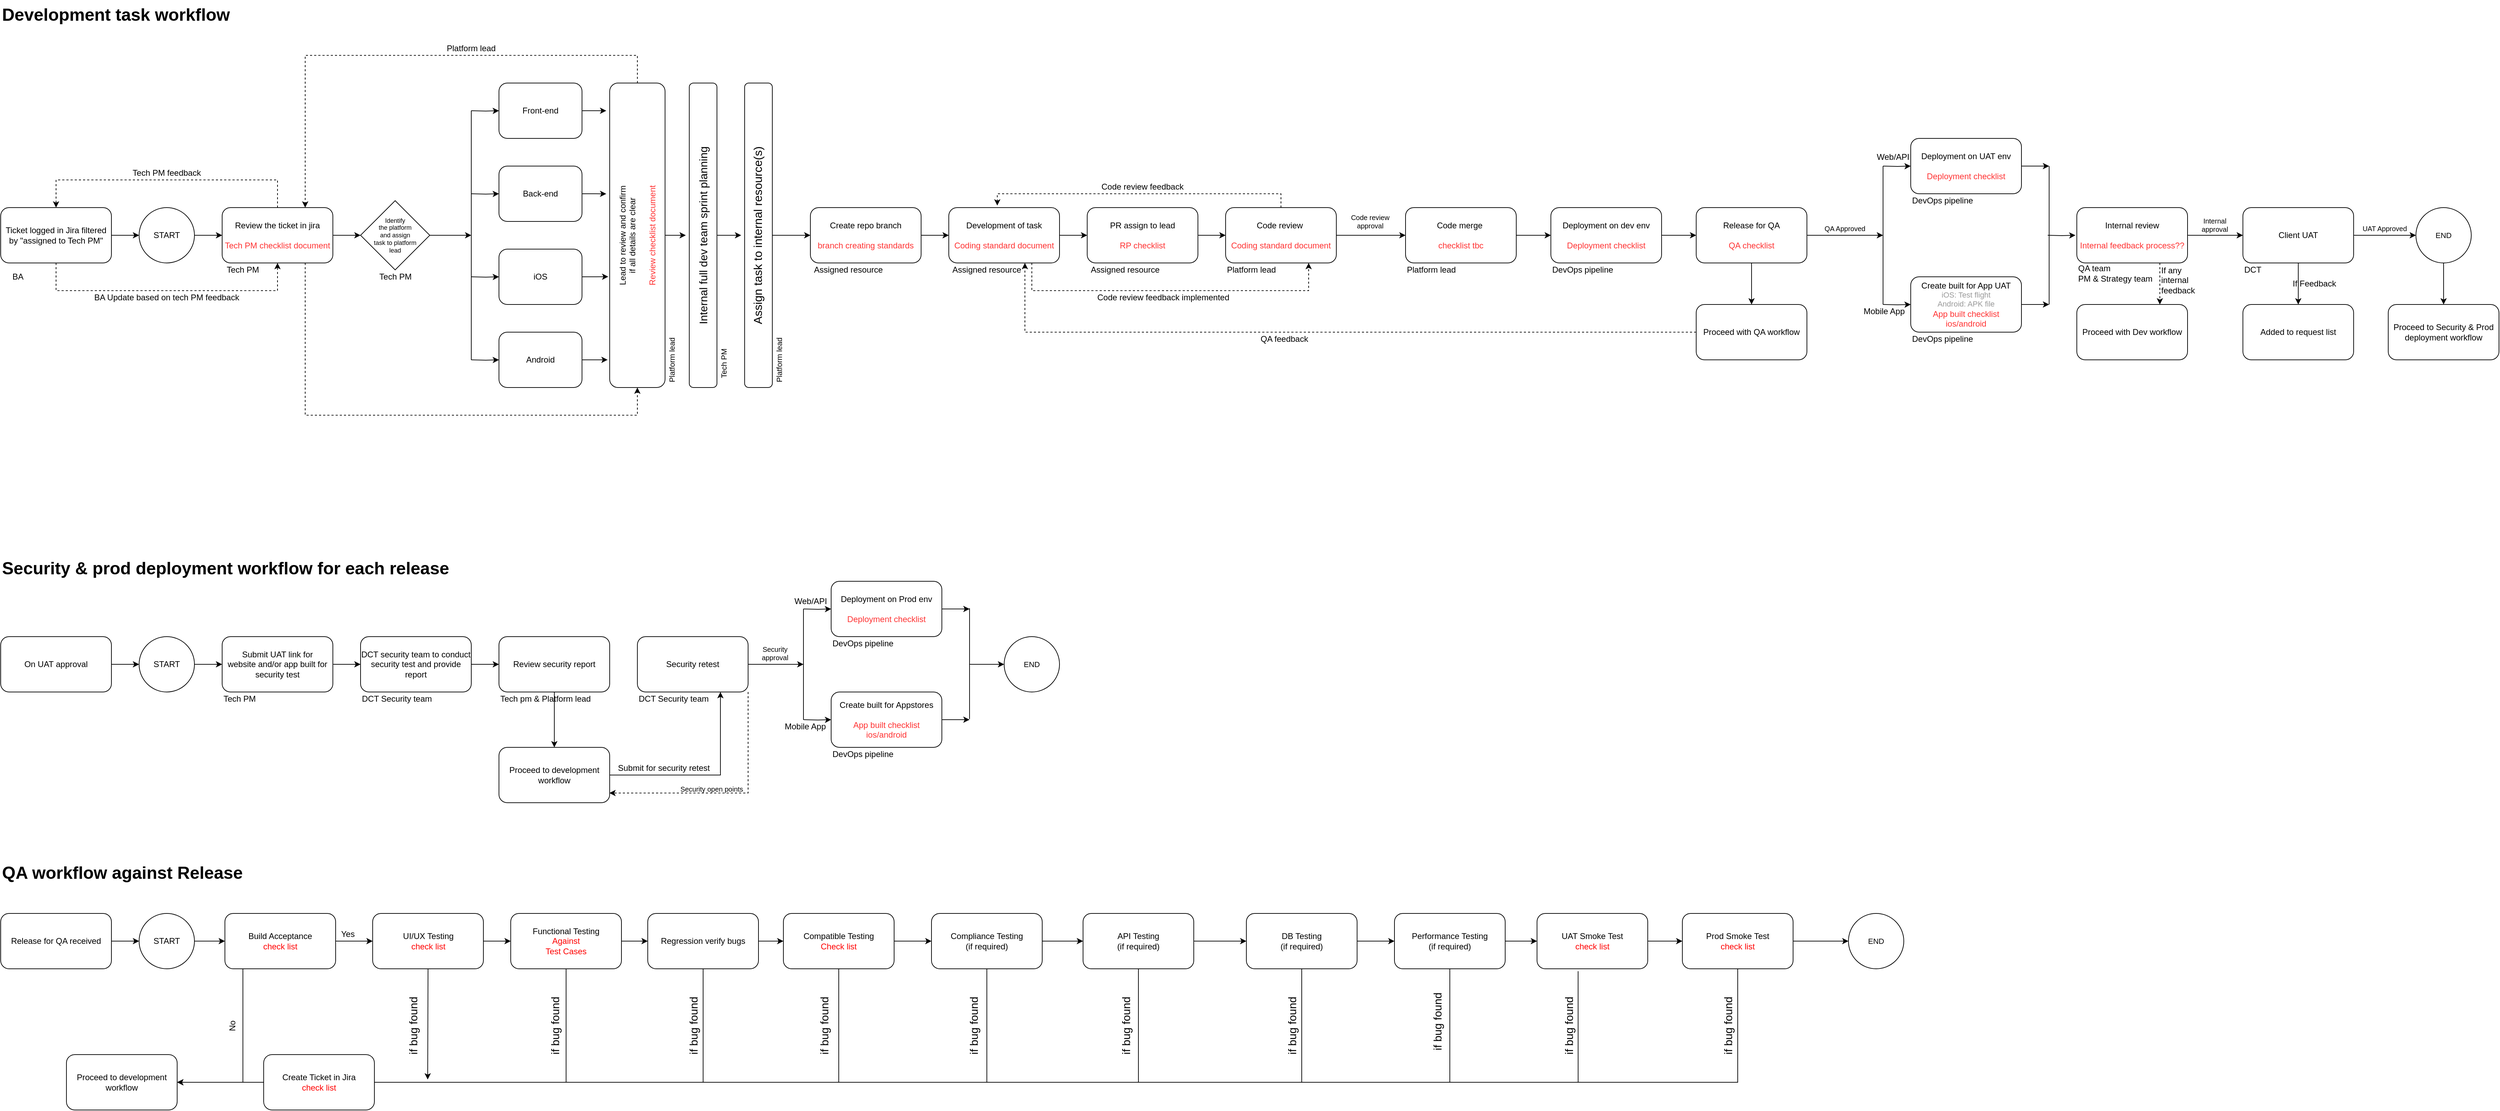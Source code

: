 <mxfile version="15.4.2" type="github"><diagram id="4YoKzEpJjkvCZ9McjHO7" name="BP 01- Artisan Certification Application"><mxGraphModel dx="1351" dy="760" grid="1" gridSize="10" guides="1" tooltips="1" connect="1" arrows="1" fold="1" page="1" pageScale="1" pageWidth="827" pageHeight="1169" math="0" shadow="0"><root><mxCell id="0"/><mxCell id="1" parent="0"/><mxCell id="nhliV4em6Xq4NJGTdgJ0-77" style="edgeStyle=orthogonalEdgeStyle;rounded=0;orthogonalLoop=1;jettySize=auto;html=1;entryX=0;entryY=0.5;entryDx=0;entryDy=0;fontSize=17;" edge="1" parent="1" source="nhliV4em6Xq4NJGTdgJ0-79" target="nhliV4em6Xq4NJGTdgJ0-81"><mxGeometry relative="1" as="geometry"/></mxCell><mxCell id="nhliV4em6Xq4NJGTdgJ0-78" style="edgeStyle=orthogonalEdgeStyle;rounded=0;orthogonalLoop=1;jettySize=auto;html=1;entryX=0.5;entryY=1;entryDx=0;entryDy=0;dashed=1;fontSize=17;" edge="1" parent="1" source="nhliV4em6Xq4NJGTdgJ0-79" target="nhliV4em6Xq4NJGTdgJ0-101"><mxGeometry relative="1" as="geometry"><Array as="points"><mxPoint x="170" y="760"/><mxPoint x="490" y="760"/></Array></mxGeometry></mxCell><mxCell id="nhliV4em6Xq4NJGTdgJ0-79" value="Ticket logged in Jira filtered by &quot;assigned to Tech PM&quot;" style="rounded=1;whiteSpace=wrap;html=1;" vertex="1" parent="1"><mxGeometry x="90" y="640" width="160" height="80" as="geometry"/></mxCell><mxCell id="nhliV4em6Xq4NJGTdgJ0-80" style="edgeStyle=orthogonalEdgeStyle;rounded=0;orthogonalLoop=1;jettySize=auto;html=1;entryX=0;entryY=0.5;entryDx=0;entryDy=0;fontSize=17;" edge="1" parent="1" source="nhliV4em6Xq4NJGTdgJ0-81" target="nhliV4em6Xq4NJGTdgJ0-101"><mxGeometry relative="1" as="geometry"/></mxCell><mxCell id="nhliV4em6Xq4NJGTdgJ0-81" value="START" style="ellipse;whiteSpace=wrap;html=1;aspect=fixed;" vertex="1" parent="1"><mxGeometry x="290" y="640" width="80" height="80" as="geometry"/></mxCell><mxCell id="nhliV4em6Xq4NJGTdgJ0-82" style="edgeStyle=orthogonalEdgeStyle;rounded=0;orthogonalLoop=1;jettySize=auto;html=1;fontSize=17;" edge="1" parent="1" target="nhliV4em6Xq4NJGTdgJ0-84"><mxGeometry relative="1" as="geometry"><mxPoint x="770" y="500" as="sourcePoint"/></mxGeometry></mxCell><mxCell id="nhliV4em6Xq4NJGTdgJ0-83" style="edgeStyle=orthogonalEdgeStyle;rounded=0;orthogonalLoop=1;jettySize=auto;html=1;entryX=-0.062;entryY=0.091;entryDx=0;entryDy=0;entryPerimeter=0;fontSize=17;" edge="1" parent="1" source="nhliV4em6Xq4NJGTdgJ0-84" target="nhliV4em6Xq4NJGTdgJ0-105"><mxGeometry relative="1" as="geometry"/></mxCell><mxCell id="nhliV4em6Xq4NJGTdgJ0-84" value="Front-end" style="rounded=1;whiteSpace=wrap;html=1;" vertex="1" parent="1"><mxGeometry x="810" y="460" width="120" height="80" as="geometry"/></mxCell><mxCell id="nhliV4em6Xq4NJGTdgJ0-85" style="edgeStyle=orthogonalEdgeStyle;rounded=0;orthogonalLoop=1;jettySize=auto;html=1;fontSize=17;" edge="1" parent="1" target="nhliV4em6Xq4NJGTdgJ0-87"><mxGeometry relative="1" as="geometry"><mxPoint x="770" y="620" as="sourcePoint"/></mxGeometry></mxCell><mxCell id="nhliV4em6Xq4NJGTdgJ0-86" style="edgeStyle=orthogonalEdgeStyle;rounded=0;orthogonalLoop=1;jettySize=auto;html=1;entryX=-0.062;entryY=0.364;entryDx=0;entryDy=0;entryPerimeter=0;fontSize=17;" edge="1" parent="1" source="nhliV4em6Xq4NJGTdgJ0-87" target="nhliV4em6Xq4NJGTdgJ0-105"><mxGeometry relative="1" as="geometry"/></mxCell><mxCell id="nhliV4em6Xq4NJGTdgJ0-87" value="Back-end" style="rounded=1;whiteSpace=wrap;html=1;" vertex="1" parent="1"><mxGeometry x="810" y="580" width="120" height="80" as="geometry"/></mxCell><mxCell id="nhliV4em6Xq4NJGTdgJ0-88" style="edgeStyle=orthogonalEdgeStyle;rounded=0;orthogonalLoop=1;jettySize=auto;html=1;fontSize=17;" edge="1" parent="1" target="nhliV4em6Xq4NJGTdgJ0-90"><mxGeometry relative="1" as="geometry"><mxPoint x="770" y="740" as="sourcePoint"/></mxGeometry></mxCell><mxCell id="nhliV4em6Xq4NJGTdgJ0-89" style="edgeStyle=orthogonalEdgeStyle;rounded=0;orthogonalLoop=1;jettySize=auto;html=1;entryX=-0.025;entryY=0.636;entryDx=0;entryDy=0;entryPerimeter=0;fontSize=17;" edge="1" parent="1" source="nhliV4em6Xq4NJGTdgJ0-90" target="nhliV4em6Xq4NJGTdgJ0-105"><mxGeometry relative="1" as="geometry"/></mxCell><mxCell id="nhliV4em6Xq4NJGTdgJ0-90" value="iOS" style="rounded=1;whiteSpace=wrap;html=1;" vertex="1" parent="1"><mxGeometry x="810" y="700" width="120" height="80" as="geometry"/></mxCell><mxCell id="nhliV4em6Xq4NJGTdgJ0-91" style="edgeStyle=orthogonalEdgeStyle;rounded=0;orthogonalLoop=1;jettySize=auto;html=1;fontSize=17;" edge="1" parent="1" target="nhliV4em6Xq4NJGTdgJ0-93"><mxGeometry relative="1" as="geometry"><mxPoint x="770" y="860" as="sourcePoint"/></mxGeometry></mxCell><mxCell id="nhliV4em6Xq4NJGTdgJ0-92" style="edgeStyle=orthogonalEdgeStyle;rounded=0;orthogonalLoop=1;jettySize=auto;html=1;entryX=-0.037;entryY=0.909;entryDx=0;entryDy=0;entryPerimeter=0;fontSize=17;" edge="1" parent="1" source="nhliV4em6Xq4NJGTdgJ0-93" target="nhliV4em6Xq4NJGTdgJ0-105"><mxGeometry relative="1" as="geometry"/></mxCell><mxCell id="nhliV4em6Xq4NJGTdgJ0-93" value="Android" style="rounded=1;whiteSpace=wrap;html=1;" vertex="1" parent="1"><mxGeometry x="810" y="820" width="120" height="80" as="geometry"/></mxCell><mxCell id="nhliV4em6Xq4NJGTdgJ0-94" style="edgeStyle=orthogonalEdgeStyle;rounded=0;orthogonalLoop=1;jettySize=auto;html=1;fontSize=17;" edge="1" parent="1" source="nhliV4em6Xq4NJGTdgJ0-95"><mxGeometry relative="1" as="geometry"><mxPoint x="770" y="680" as="targetPoint"/></mxGeometry></mxCell><mxCell id="nhliV4em6Xq4NJGTdgJ0-95" value="&lt;font style=&quot;font-size: 9px&quot;&gt;Identify&lt;br&gt;the platform&lt;br style=&quot;font-size: 9px&quot;&gt;and assign&lt;br style=&quot;font-size: 9px&quot;&gt;task to platform&lt;br&gt;lead&lt;br style=&quot;font-size: 9px&quot;&gt;&lt;/font&gt;" style="rhombus;whiteSpace=wrap;html=1;fontSize=9;aspect=fixed;" vertex="1" parent="1"><mxGeometry x="610" y="630" width="100" height="100" as="geometry"/></mxCell><mxCell id="nhliV4em6Xq4NJGTdgJ0-96" value="Tech PM" style="text;html=1;strokeColor=none;fillColor=none;align=center;verticalAlign=middle;whiteSpace=wrap;rounded=0;" vertex="1" parent="1"><mxGeometry x="627.5" y="730" width="65" height="20" as="geometry"/></mxCell><mxCell id="nhliV4em6Xq4NJGTdgJ0-97" value="BA" style="text;html=1;strokeColor=none;fillColor=none;align=center;verticalAlign=middle;whiteSpace=wrap;rounded=0;" vertex="1" parent="1"><mxGeometry x="90" y="730" width="50" height="20" as="geometry"/></mxCell><mxCell id="nhliV4em6Xq4NJGTdgJ0-98" style="edgeStyle=orthogonalEdgeStyle;rounded=0;orthogonalLoop=1;jettySize=auto;html=1;entryX=0.5;entryY=0;entryDx=0;entryDy=0;fontSize=17;dashed=1;" edge="1" parent="1" source="nhliV4em6Xq4NJGTdgJ0-101" target="nhliV4em6Xq4NJGTdgJ0-79"><mxGeometry relative="1" as="geometry"><Array as="points"><mxPoint x="490" y="600"/><mxPoint x="170" y="600"/></Array></mxGeometry></mxCell><mxCell id="nhliV4em6Xq4NJGTdgJ0-99" style="edgeStyle=orthogonalEdgeStyle;rounded=0;orthogonalLoop=1;jettySize=auto;html=1;entryX=0;entryY=0.5;entryDx=0;entryDy=0;fontSize=17;" edge="1" parent="1" source="nhliV4em6Xq4NJGTdgJ0-101" target="nhliV4em6Xq4NJGTdgJ0-95"><mxGeometry relative="1" as="geometry"/></mxCell><mxCell id="nhliV4em6Xq4NJGTdgJ0-100" style="edgeStyle=orthogonalEdgeStyle;rounded=0;orthogonalLoop=1;jettySize=auto;html=1;exitX=0.75;exitY=1;exitDx=0;exitDy=0;entryX=0.5;entryY=1;entryDx=0;entryDy=0;dashed=1;fontSize=17;" edge="1" parent="1" source="nhliV4em6Xq4NJGTdgJ0-101" target="nhliV4em6Xq4NJGTdgJ0-105"><mxGeometry relative="1" as="geometry"><mxPoint x="1085" y="900" as="targetPoint"/><Array as="points"><mxPoint x="530" y="940"/><mxPoint x="1010.0" y="940"/></Array></mxGeometry></mxCell><mxCell id="nhliV4em6Xq4NJGTdgJ0-101" value="Review the ticket in jira&lt;br&gt;&lt;br&gt;&lt;span style=&quot;color: rgb(255 , 51 , 51)&quot;&gt;Tech PM checklist document&lt;/span&gt;" style="rounded=1;whiteSpace=wrap;html=1;" vertex="1" parent="1"><mxGeometry x="410" y="640" width="160" height="80" as="geometry"/></mxCell><mxCell id="nhliV4em6Xq4NJGTdgJ0-102" value="Tech PM" style="text;html=1;strokeColor=none;fillColor=none;align=center;verticalAlign=middle;whiteSpace=wrap;rounded=0;" vertex="1" parent="1"><mxGeometry x="410" y="720" width="60" height="20" as="geometry"/></mxCell><mxCell id="nhliV4em6Xq4NJGTdgJ0-103" style="edgeStyle=orthogonalEdgeStyle;rounded=0;orthogonalLoop=1;jettySize=auto;html=1;fontSize=17;" edge="1" parent="1" source="nhliV4em6Xq4NJGTdgJ0-105"><mxGeometry relative="1" as="geometry"><mxPoint x="1080" y="680" as="targetPoint"/></mxGeometry></mxCell><mxCell id="nhliV4em6Xq4NJGTdgJ0-104" style="edgeStyle=orthogonalEdgeStyle;rounded=0;orthogonalLoop=1;jettySize=auto;html=1;entryX=0.75;entryY=0;entryDx=0;entryDy=0;fontSize=17;dashed=1;" edge="1" parent="1" source="nhliV4em6Xq4NJGTdgJ0-105" target="nhliV4em6Xq4NJGTdgJ0-101"><mxGeometry relative="1" as="geometry"><Array as="points"><mxPoint x="1010.0" y="420"/><mxPoint x="530" y="420"/></Array></mxGeometry></mxCell><mxCell id="nhliV4em6Xq4NJGTdgJ0-105" value="Lead to review and confirm&lt;br&gt;if all details are clear&lt;br&gt;&lt;br&gt;&lt;font color=&quot;#ff3333&quot;&gt;Review checklist document&lt;/font&gt;" style="rounded=1;whiteSpace=wrap;html=1;horizontal=0;" vertex="1" parent="1"><mxGeometry x="970" y="460" width="80" height="440" as="geometry"/></mxCell><mxCell id="nhliV4em6Xq4NJGTdgJ0-106" style="edgeStyle=orthogonalEdgeStyle;rounded=0;orthogonalLoop=1;jettySize=auto;html=1;fontSize=17;" edge="1" parent="1" source="nhliV4em6Xq4NJGTdgJ0-107"><mxGeometry relative="1" as="geometry"><mxPoint x="1160" y="680" as="targetPoint"/></mxGeometry></mxCell><mxCell id="nhliV4em6Xq4NJGTdgJ0-107" value="Internal full dev team sprint planning" style="rounded=1;whiteSpace=wrap;html=1;fontSize=16;strokeColor=#000000;fillColor=#FFFFFF;horizontal=0;" vertex="1" parent="1"><mxGeometry x="1085" y="460" width="40" height="440" as="geometry"/></mxCell><mxCell id="nhliV4em6Xq4NJGTdgJ0-108" style="edgeStyle=orthogonalEdgeStyle;rounded=0;orthogonalLoop=1;jettySize=auto;html=1;entryX=0;entryY=0.5;entryDx=0;entryDy=0;fontSize=11;" edge="1" parent="1" source="nhliV4em6Xq4NJGTdgJ0-109" target="nhliV4em6Xq4NJGTdgJ0-117"><mxGeometry relative="1" as="geometry"/></mxCell><mxCell id="nhliV4em6Xq4NJGTdgJ0-109" value="&lt;span style=&quot;font-size: 17px;&quot;&gt;Assign task to internal resource(s)&lt;/span&gt;" style="rounded=1;whiteSpace=wrap;html=1;fontSize=17;strokeColor=#000000;fillColor=#FFFFFF;horizontal=0;" vertex="1" parent="1"><mxGeometry x="1165" y="460" width="40" height="440" as="geometry"/></mxCell><mxCell id="nhliV4em6Xq4NJGTdgJ0-110" value="Tech PM" style="text;html=1;strokeColor=none;fillColor=none;align=center;verticalAlign=middle;whiteSpace=wrap;rounded=0;horizontal=0;fontSize=11;" vertex="1" parent="1"><mxGeometry x="1125" y="830" width="20" height="70" as="geometry"/></mxCell><mxCell id="nhliV4em6Xq4NJGTdgJ0-111" style="edgeStyle=orthogonalEdgeStyle;rounded=0;orthogonalLoop=1;jettySize=auto;html=1;entryX=0;entryY=0.5;entryDx=0;entryDy=0;fontSize=11;" edge="1" parent="1" source="nhliV4em6Xq4NJGTdgJ0-113" target="nhliV4em6Xq4NJGTdgJ0-115"><mxGeometry relative="1" as="geometry"/></mxCell><mxCell id="nhliV4em6Xq4NJGTdgJ0-112" style="edgeStyle=orthogonalEdgeStyle;rounded=0;orthogonalLoop=1;jettySize=auto;html=1;exitX=0.75;exitY=1;exitDx=0;exitDy=0;entryX=0.75;entryY=1;entryDx=0;entryDy=0;dashed=1;fontSize=11;" edge="1" parent="1" source="nhliV4em6Xq4NJGTdgJ0-113" target="nhliV4em6Xq4NJGTdgJ0-120"><mxGeometry relative="1" as="geometry"><Array as="points"><mxPoint x="1580" y="760"/><mxPoint x="1980" y="760"/></Array></mxGeometry></mxCell><mxCell id="nhliV4em6Xq4NJGTdgJ0-113" value="Development of task&lt;br&gt;&lt;br&gt;&lt;span style=&quot;color: rgb(255 , 51 , 51)&quot;&gt;Coding standard document&lt;/span&gt;" style="rounded=1;whiteSpace=wrap;html=1;" vertex="1" parent="1"><mxGeometry x="1460" y="640" width="160" height="80" as="geometry"/></mxCell><mxCell id="nhliV4em6Xq4NJGTdgJ0-114" style="edgeStyle=orthogonalEdgeStyle;rounded=0;orthogonalLoop=1;jettySize=auto;html=1;entryX=0;entryY=0.5;entryDx=0;entryDy=0;fontSize=11;" edge="1" parent="1" source="nhliV4em6Xq4NJGTdgJ0-115" target="nhliV4em6Xq4NJGTdgJ0-120"><mxGeometry relative="1" as="geometry"/></mxCell><mxCell id="nhliV4em6Xq4NJGTdgJ0-115" value="PR assign to lead&lt;br&gt;&lt;br&gt;&lt;span style=&quot;color: rgb(255 , 51 , 51)&quot;&gt;RP checklist&lt;/span&gt;" style="rounded=1;whiteSpace=wrap;html=1;" vertex="1" parent="1"><mxGeometry x="1660" y="640" width="160" height="80" as="geometry"/></mxCell><mxCell id="nhliV4em6Xq4NJGTdgJ0-116" style="edgeStyle=orthogonalEdgeStyle;rounded=0;orthogonalLoop=1;jettySize=auto;html=1;entryX=0;entryY=0.5;entryDx=0;entryDy=0;fontSize=11;" edge="1" parent="1" source="nhliV4em6Xq4NJGTdgJ0-117" target="nhliV4em6Xq4NJGTdgJ0-113"><mxGeometry relative="1" as="geometry"/></mxCell><mxCell id="nhliV4em6Xq4NJGTdgJ0-117" value="Create repo branch&lt;br&gt;&lt;br&gt;&lt;span style=&quot;color: rgb(255 , 51 , 51)&quot;&gt;branch creating standards&lt;/span&gt;" style="rounded=1;whiteSpace=wrap;html=1;" vertex="1" parent="1"><mxGeometry x="1260" y="640" width="160" height="80" as="geometry"/></mxCell><mxCell id="nhliV4em6Xq4NJGTdgJ0-118" style="edgeStyle=orthogonalEdgeStyle;rounded=0;orthogonalLoop=1;jettySize=auto;html=1;entryX=0.438;entryY=-0.037;entryDx=0;entryDy=0;entryPerimeter=0;fontSize=11;dashed=1;" edge="1" parent="1" source="nhliV4em6Xq4NJGTdgJ0-120" target="nhliV4em6Xq4NJGTdgJ0-113"><mxGeometry relative="1" as="geometry"><Array as="points"><mxPoint x="1940" y="620"/><mxPoint x="1530" y="620"/></Array></mxGeometry></mxCell><mxCell id="nhliV4em6Xq4NJGTdgJ0-119" style="edgeStyle=orthogonalEdgeStyle;rounded=0;orthogonalLoop=1;jettySize=auto;html=1;entryX=0;entryY=0.5;entryDx=0;entryDy=0;fontSize=11;" edge="1" parent="1" source="nhliV4em6Xq4NJGTdgJ0-120" target="nhliV4em6Xq4NJGTdgJ0-122"><mxGeometry relative="1" as="geometry"/></mxCell><mxCell id="nhliV4em6Xq4NJGTdgJ0-120" value="Code review&amp;nbsp;&lt;br&gt;&lt;br&gt;&lt;span style=&quot;color: rgb(255 , 51 , 51)&quot;&gt;Coding standard document&lt;/span&gt;" style="rounded=1;whiteSpace=wrap;html=1;" vertex="1" parent="1"><mxGeometry x="1860" y="640" width="160" height="80" as="geometry"/></mxCell><mxCell id="nhliV4em6Xq4NJGTdgJ0-121" style="edgeStyle=orthogonalEdgeStyle;rounded=0;orthogonalLoop=1;jettySize=auto;html=1;entryX=0;entryY=0.5;entryDx=0;entryDy=0;fontSize=10;" edge="1" parent="1" source="nhliV4em6Xq4NJGTdgJ0-122" target="nhliV4em6Xq4NJGTdgJ0-148"><mxGeometry relative="1" as="geometry"/></mxCell><mxCell id="nhliV4em6Xq4NJGTdgJ0-122" value="Code merge&amp;nbsp;&lt;br&gt;&lt;br&gt;&lt;font color=&quot;#ff3333&quot;&gt;checklist tbc&lt;/font&gt;" style="rounded=1;whiteSpace=wrap;html=1;" vertex="1" parent="1"><mxGeometry x="2120" y="640" width="160" height="80" as="geometry"/></mxCell><mxCell id="nhliV4em6Xq4NJGTdgJ0-123" style="edgeStyle=orthogonalEdgeStyle;rounded=0;orthogonalLoop=1;jettySize=auto;html=1;entryX=0.5;entryY=0;entryDx=0;entryDy=0;fontSize=11;" edge="1" parent="1" source="nhliV4em6Xq4NJGTdgJ0-125" target="nhliV4em6Xq4NJGTdgJ0-140"><mxGeometry relative="1" as="geometry"/></mxCell><mxCell id="nhliV4em6Xq4NJGTdgJ0-124" style="edgeStyle=orthogonalEdgeStyle;rounded=0;orthogonalLoop=1;jettySize=auto;html=1;fontSize=10;" edge="1" parent="1" source="nhliV4em6Xq4NJGTdgJ0-125"><mxGeometry relative="1" as="geometry"><mxPoint x="2810" y="680" as="targetPoint"/></mxGeometry></mxCell><mxCell id="nhliV4em6Xq4NJGTdgJ0-125" value="Release for QA&lt;br&gt;&lt;br&gt;&lt;span style=&quot;color: rgb(255 , 51 , 51)&quot;&gt;QA checklist&lt;/span&gt;" style="rounded=1;whiteSpace=wrap;html=1;" vertex="1" parent="1"><mxGeometry x="2540" y="640" width="160" height="80" as="geometry"/></mxCell><mxCell id="nhliV4em6Xq4NJGTdgJ0-126" value="Tech PM feedback" style="text;html=1;strokeColor=none;fillColor=none;align=center;verticalAlign=middle;whiteSpace=wrap;rounded=0;" vertex="1" parent="1"><mxGeometry x="265" y="580" width="130" height="20" as="geometry"/></mxCell><mxCell id="nhliV4em6Xq4NJGTdgJ0-127" value="BA Update based on tech PM feedback" style="text;html=1;strokeColor=none;fillColor=none;align=center;verticalAlign=middle;whiteSpace=wrap;rounded=0;" vertex="1" parent="1"><mxGeometry x="210" y="760" width="240" height="20" as="geometry"/></mxCell><mxCell id="nhliV4em6Xq4NJGTdgJ0-128" value="" style="endArrow=none;html=1;fontSize=17;" edge="1" parent="1"><mxGeometry width="50" height="50" relative="1" as="geometry"><mxPoint x="770" y="860" as="sourcePoint"/><mxPoint x="770" y="500" as="targetPoint"/></mxGeometry></mxCell><mxCell id="nhliV4em6Xq4NJGTdgJ0-129" value="Platform lead" style="text;html=1;strokeColor=none;fillColor=none;align=center;verticalAlign=middle;whiteSpace=wrap;rounded=0;" vertex="1" parent="1"><mxGeometry x="730" y="400" width="80" height="20" as="geometry"/></mxCell><mxCell id="nhliV4em6Xq4NJGTdgJ0-130" value="Platform lead" style="text;html=1;strokeColor=none;fillColor=none;align=center;verticalAlign=middle;whiteSpace=wrap;rounded=0;fontSize=11;fontStyle=0;horizontal=0;" vertex="1" parent="1"><mxGeometry x="1050" y="820" width="20" height="80" as="geometry"/></mxCell><mxCell id="nhliV4em6Xq4NJGTdgJ0-131" value="Platform lead" style="text;html=1;strokeColor=none;fillColor=none;align=center;verticalAlign=middle;whiteSpace=wrap;rounded=0;fontSize=11;fontStyle=0;horizontal=0;" vertex="1" parent="1"><mxGeometry x="1205" y="820" width="20" height="80" as="geometry"/></mxCell><mxCell id="nhliV4em6Xq4NJGTdgJ0-132" value="Code review feedback" style="text;html=1;strokeColor=none;fillColor=none;align=center;verticalAlign=middle;whiteSpace=wrap;rounded=0;" vertex="1" parent="1"><mxGeometry x="1675" y="600" width="130" height="20" as="geometry"/></mxCell><mxCell id="nhliV4em6Xq4NJGTdgJ0-133" value="Assigned resource" style="text;html=1;strokeColor=none;fillColor=none;align=center;verticalAlign=middle;whiteSpace=wrap;rounded=0;" vertex="1" parent="1"><mxGeometry x="1260" y="720" width="110" height="20" as="geometry"/></mxCell><mxCell id="nhliV4em6Xq4NJGTdgJ0-134" value="Assigned resource" style="text;html=1;strokeColor=none;fillColor=none;align=center;verticalAlign=middle;whiteSpace=wrap;rounded=0;" vertex="1" parent="1"><mxGeometry x="1460" y="720" width="110" height="20" as="geometry"/></mxCell><mxCell id="nhliV4em6Xq4NJGTdgJ0-135" value="Assigned resource" style="text;html=1;strokeColor=none;fillColor=none;align=center;verticalAlign=middle;whiteSpace=wrap;rounded=0;" vertex="1" parent="1"><mxGeometry x="1660" y="720" width="110" height="20" as="geometry"/></mxCell><mxCell id="nhliV4em6Xq4NJGTdgJ0-136" value="Platform lead" style="text;html=1;strokeColor=none;fillColor=none;align=left;verticalAlign=middle;whiteSpace=wrap;rounded=0;" vertex="1" parent="1"><mxGeometry x="1860" y="720" width="80" height="20" as="geometry"/></mxCell><mxCell id="nhliV4em6Xq4NJGTdgJ0-137" value="Code review feedback implemented" style="text;html=1;strokeColor=none;fillColor=none;align=center;verticalAlign=middle;whiteSpace=wrap;rounded=0;" vertex="1" parent="1"><mxGeometry x="1670" y="760" width="200" height="20" as="geometry"/></mxCell><mxCell id="nhliV4em6Xq4NJGTdgJ0-138" value="Platform lead" style="text;html=1;strokeColor=none;fillColor=none;align=left;verticalAlign=middle;whiteSpace=wrap;rounded=0;" vertex="1" parent="1"><mxGeometry x="2120" y="720" width="80" height="20" as="geometry"/></mxCell><mxCell id="nhliV4em6Xq4NJGTdgJ0-139" style="edgeStyle=orthogonalEdgeStyle;rounded=0;orthogonalLoop=1;jettySize=auto;html=1;entryX=1;entryY=0;entryDx=0;entryDy=0;fontSize=11;dashed=1;" edge="1" parent="1" source="nhliV4em6Xq4NJGTdgJ0-140" target="nhliV4em6Xq4NJGTdgJ0-134"><mxGeometry relative="1" as="geometry"><Array as="points"><mxPoint x="1570" y="820"/></Array></mxGeometry></mxCell><mxCell id="nhliV4em6Xq4NJGTdgJ0-140" value="Proceed with QA workflow" style="rounded=1;whiteSpace=wrap;html=1;" vertex="1" parent="1"><mxGeometry x="2540" y="780" width="160" height="80" as="geometry"/></mxCell><mxCell id="nhliV4em6Xq4NJGTdgJ0-141" value="QA feedback" style="text;html=1;strokeColor=none;fillColor=none;align=center;verticalAlign=middle;whiteSpace=wrap;rounded=0;" vertex="1" parent="1"><mxGeometry x="1890" y="820" width="110" height="20" as="geometry"/></mxCell><mxCell id="nhliV4em6Xq4NJGTdgJ0-142" style="edgeStyle=orthogonalEdgeStyle;rounded=0;orthogonalLoop=1;jettySize=auto;html=1;fontSize=10;" edge="1" parent="1" target="nhliV4em6Xq4NJGTdgJ0-144"><mxGeometry relative="1" as="geometry"><mxPoint x="2810" y="580" as="sourcePoint"/></mxGeometry></mxCell><mxCell id="nhliV4em6Xq4NJGTdgJ0-143" style="edgeStyle=orthogonalEdgeStyle;rounded=0;orthogonalLoop=1;jettySize=auto;html=1;fontSize=10;" edge="1" parent="1" source="nhliV4em6Xq4NJGTdgJ0-144"><mxGeometry relative="1" as="geometry"><mxPoint x="3050" y="580" as="targetPoint"/></mxGeometry></mxCell><mxCell id="nhliV4em6Xq4NJGTdgJ0-144" value="Deployment on UAT env&lt;br&gt;&lt;br&gt;&lt;span style=&quot;color: rgb(255 , 51 , 51)&quot;&gt;Deployment checklist&lt;/span&gt;" style="rounded=1;whiteSpace=wrap;html=1;" vertex="1" parent="1"><mxGeometry x="2850" y="540" width="160" height="80" as="geometry"/></mxCell><mxCell id="nhliV4em6Xq4NJGTdgJ0-145" value="QA Approved" style="text;html=1;strokeColor=none;fillColor=none;align=center;verticalAlign=middle;whiteSpace=wrap;rounded=0;fontSize=10;" vertex="1" parent="1"><mxGeometry x="2720" y="660" width="70" height="20" as="geometry"/></mxCell><mxCell id="nhliV4em6Xq4NJGTdgJ0-146" value="Code review approval" style="text;html=1;strokeColor=none;fillColor=none;align=center;verticalAlign=middle;whiteSpace=wrap;rounded=0;fontSize=10;" vertex="1" parent="1"><mxGeometry x="2034" y="650" width="70" height="20" as="geometry"/></mxCell><mxCell id="nhliV4em6Xq4NJGTdgJ0-147" style="edgeStyle=orthogonalEdgeStyle;rounded=0;orthogonalLoop=1;jettySize=auto;html=1;entryX=0;entryY=0.5;entryDx=0;entryDy=0;fontSize=10;" edge="1" parent="1" source="nhliV4em6Xq4NJGTdgJ0-148" target="nhliV4em6Xq4NJGTdgJ0-125"><mxGeometry relative="1" as="geometry"/></mxCell><mxCell id="nhliV4em6Xq4NJGTdgJ0-148" value="Deployment on dev env&lt;br&gt;&lt;br&gt;&lt;font color=&quot;#ff3333&quot;&gt;Deployment checklist&lt;/font&gt;" style="rounded=1;whiteSpace=wrap;html=1;" vertex="1" parent="1"><mxGeometry x="2330" y="640" width="160" height="80" as="geometry"/></mxCell><mxCell id="nhliV4em6Xq4NJGTdgJ0-149" value="DevOps pipeline" style="text;html=1;strokeColor=none;fillColor=none;align=left;verticalAlign=middle;whiteSpace=wrap;rounded=0;" vertex="1" parent="1"><mxGeometry x="2330" y="720" width="100" height="20" as="geometry"/></mxCell><mxCell id="nhliV4em6Xq4NJGTdgJ0-150" value="DevOps pipeline" style="text;html=1;strokeColor=none;fillColor=none;align=left;verticalAlign=middle;whiteSpace=wrap;rounded=0;" vertex="1" parent="1"><mxGeometry x="2850" y="620" width="100" height="20" as="geometry"/></mxCell><mxCell id="nhliV4em6Xq4NJGTdgJ0-151" value="" style="endArrow=none;html=1;fontSize=17;" edge="1" parent="1"><mxGeometry width="50" height="50" relative="1" as="geometry"><mxPoint x="2810" y="780" as="sourcePoint"/><mxPoint x="2810" y="580" as="targetPoint"/></mxGeometry></mxCell><mxCell id="nhliV4em6Xq4NJGTdgJ0-152" value="Web/API&amp;nbsp;" style="text;html=1;strokeColor=none;fillColor=none;align=left;verticalAlign=middle;whiteSpace=wrap;rounded=0;" vertex="1" parent="1"><mxGeometry x="2799" y="557" width="50" height="20" as="geometry"/></mxCell><mxCell id="nhliV4em6Xq4NJGTdgJ0-153" style="edgeStyle=orthogonalEdgeStyle;rounded=0;orthogonalLoop=1;jettySize=auto;html=1;fontSize=10;" edge="1" parent="1" target="nhliV4em6Xq4NJGTdgJ0-155"><mxGeometry relative="1" as="geometry"><mxPoint x="2810" y="780" as="sourcePoint"/></mxGeometry></mxCell><mxCell id="nhliV4em6Xq4NJGTdgJ0-154" style="edgeStyle=orthogonalEdgeStyle;rounded=0;orthogonalLoop=1;jettySize=auto;html=1;fontSize=10;" edge="1" parent="1" source="nhliV4em6Xq4NJGTdgJ0-155"><mxGeometry relative="1" as="geometry"><mxPoint x="3050" y="780" as="targetPoint"/></mxGeometry></mxCell><mxCell id="nhliV4em6Xq4NJGTdgJ0-155" value="Create built for App UAT&lt;br&gt;&lt;div style=&quot;font-size: 11px&quot;&gt;&lt;font style=&quot;font-size: 11px&quot; color=&quot;#999999&quot;&gt;iOS: Test flight&lt;/font&gt;&lt;/div&gt;&lt;div style=&quot;font-size: 11px&quot;&gt;&lt;font style=&quot;font-size: 11px&quot; color=&quot;#999999&quot;&gt;Android: APK file&lt;/font&gt;&lt;/div&gt;&lt;span style=&quot;color: rgb(255 , 51 , 51)&quot;&gt;App built checklist ios/android&lt;/span&gt;" style="rounded=1;whiteSpace=wrap;html=1;" vertex="1" parent="1"><mxGeometry x="2850" y="740" width="160" height="80" as="geometry"/></mxCell><mxCell id="nhliV4em6Xq4NJGTdgJ0-156" value="DevOps pipeline" style="text;html=1;strokeColor=none;fillColor=none;align=left;verticalAlign=middle;whiteSpace=wrap;rounded=0;" vertex="1" parent="1"><mxGeometry x="2850" y="820" width="170" height="20" as="geometry"/></mxCell><mxCell id="nhliV4em6Xq4NJGTdgJ0-157" value="Mobile App" style="text;html=1;strokeColor=none;fillColor=none;align=left;verticalAlign=middle;whiteSpace=wrap;rounded=0;" vertex="1" parent="1"><mxGeometry x="2780" y="780" width="69" height="20" as="geometry"/></mxCell><mxCell id="nhliV4em6Xq4NJGTdgJ0-158" style="edgeStyle=orthogonalEdgeStyle;rounded=0;orthogonalLoop=1;jettySize=auto;html=1;entryX=0.5;entryY=0;entryDx=0;entryDy=0;fontSize=10;" edge="1" parent="1" source="nhliV4em6Xq4NJGTdgJ0-160" target="nhliV4em6Xq4NJGTdgJ0-163"><mxGeometry relative="1" as="geometry"/></mxCell><mxCell id="nhliV4em6Xq4NJGTdgJ0-159" style="edgeStyle=orthogonalEdgeStyle;rounded=0;orthogonalLoop=1;jettySize=auto;html=1;entryX=0;entryY=0.5;entryDx=0;entryDy=0;fontSize=10;" edge="1" parent="1" source="nhliV4em6Xq4NJGTdgJ0-160"><mxGeometry relative="1" as="geometry"><mxPoint x="3580" y="680" as="targetPoint"/></mxGeometry></mxCell><mxCell id="nhliV4em6Xq4NJGTdgJ0-160" value="Client UAT" style="rounded=1;whiteSpace=wrap;html=1;" vertex="1" parent="1"><mxGeometry x="3330" y="640" width="160" height="80" as="geometry"/></mxCell><mxCell id="nhliV4em6Xq4NJGTdgJ0-161" value="" style="endArrow=none;html=1;fontSize=17;" edge="1" parent="1"><mxGeometry width="50" height="50" relative="1" as="geometry"><mxPoint x="3050" y="780" as="sourcePoint"/><mxPoint x="3050" y="580" as="targetPoint"/></mxGeometry></mxCell><mxCell id="nhliV4em6Xq4NJGTdgJ0-162" value="DCT" style="text;html=1;strokeColor=none;fillColor=none;align=left;verticalAlign=middle;whiteSpace=wrap;rounded=0;" vertex="1" parent="1"><mxGeometry x="3330" y="720" width="40" height="20" as="geometry"/></mxCell><mxCell id="nhliV4em6Xq4NJGTdgJ0-163" value="Added to request list" style="rounded=1;whiteSpace=wrap;html=1;" vertex="1" parent="1"><mxGeometry x="3330" y="780" width="160" height="80" as="geometry"/></mxCell><mxCell id="nhliV4em6Xq4NJGTdgJ0-164" value="If Feedback" style="text;html=1;strokeColor=none;fillColor=none;align=left;verticalAlign=middle;whiteSpace=wrap;rounded=0;" vertex="1" parent="1"><mxGeometry x="3400" y="740" width="70" height="20" as="geometry"/></mxCell><mxCell id="nhliV4em6Xq4NJGTdgJ0-165" value="UAT Approved" style="text;html=1;strokeColor=none;fillColor=none;align=center;verticalAlign=middle;whiteSpace=wrap;rounded=0;fontSize=10;" vertex="1" parent="1"><mxGeometry x="3500" y="660" width="70" height="20" as="geometry"/></mxCell><mxCell id="nhliV4em6Xq4NJGTdgJ0-166" style="edgeStyle=orthogonalEdgeStyle;rounded=0;orthogonalLoop=1;jettySize=auto;html=1;entryX=0.5;entryY=0;entryDx=0;entryDy=0;fontSize=10;" edge="1" parent="1" source="nhliV4em6Xq4NJGTdgJ0-167" target="nhliV4em6Xq4NJGTdgJ0-168"><mxGeometry relative="1" as="geometry"/></mxCell><mxCell id="nhliV4em6Xq4NJGTdgJ0-167" value="END" style="ellipse;whiteSpace=wrap;html=1;aspect=fixed;fontSize=11;strokeColor=#000000;fillColor=#FFFFFF;align=center;" vertex="1" parent="1"><mxGeometry x="3580" y="640" width="80" height="80" as="geometry"/></mxCell><mxCell id="nhliV4em6Xq4NJGTdgJ0-168" value="Proceed to Security &amp;amp; Prod deployment workflow" style="rounded=1;whiteSpace=wrap;html=1;" vertex="1" parent="1"><mxGeometry x="3540" y="780" width="160" height="80" as="geometry"/></mxCell><mxCell id="nhliV4em6Xq4NJGTdgJ0-169" style="edgeStyle=orthogonalEdgeStyle;rounded=0;orthogonalLoop=1;jettySize=auto;html=1;entryX=0;entryY=0.5;entryDx=0;entryDy=0;fontSize=10;" edge="1" parent="1" source="nhliV4em6Xq4NJGTdgJ0-170" target="nhliV4em6Xq4NJGTdgJ0-174"><mxGeometry relative="1" as="geometry"/></mxCell><mxCell id="nhliV4em6Xq4NJGTdgJ0-170" value="On UAT approval" style="rounded=1;whiteSpace=wrap;html=1;" vertex="1" parent="1"><mxGeometry x="90" y="1260" width="160" height="80" as="geometry"/></mxCell><mxCell id="nhliV4em6Xq4NJGTdgJ0-171" style="edgeStyle=orthogonalEdgeStyle;rounded=0;orthogonalLoop=1;jettySize=auto;html=1;entryX=0;entryY=0.5;entryDx=0;entryDy=0;fontSize=25;" edge="1" parent="1" source="nhliV4em6Xq4NJGTdgJ0-172" target="nhliV4em6Xq4NJGTdgJ0-179"><mxGeometry relative="1" as="geometry"/></mxCell><mxCell id="nhliV4em6Xq4NJGTdgJ0-172" value="Submit UAT link for&lt;br&gt;website and/or app built for&lt;br&gt;security test" style="rounded=1;whiteSpace=wrap;html=1;" vertex="1" parent="1"><mxGeometry x="410" y="1260" width="160" height="80" as="geometry"/></mxCell><mxCell id="nhliV4em6Xq4NJGTdgJ0-173" style="edgeStyle=orthogonalEdgeStyle;rounded=0;orthogonalLoop=1;jettySize=auto;html=1;exitX=1;exitY=0.5;exitDx=0;exitDy=0;entryX=0;entryY=0.5;entryDx=0;entryDy=0;fontSize=25;" edge="1" parent="1" source="nhliV4em6Xq4NJGTdgJ0-174" target="nhliV4em6Xq4NJGTdgJ0-172"><mxGeometry relative="1" as="geometry"/></mxCell><mxCell id="nhliV4em6Xq4NJGTdgJ0-174" value="START" style="ellipse;whiteSpace=wrap;html=1;aspect=fixed;" vertex="1" parent="1"><mxGeometry x="290" y="1260" width="80" height="80" as="geometry"/></mxCell><mxCell id="nhliV4em6Xq4NJGTdgJ0-175" value="Development task workflow" style="text;html=1;strokeColor=none;fillColor=none;align=left;verticalAlign=middle;whiteSpace=wrap;rounded=0;fontSize=25;fontStyle=1" vertex="1" parent="1"><mxGeometry x="90" y="340" width="350" height="40" as="geometry"/></mxCell><mxCell id="nhliV4em6Xq4NJGTdgJ0-176" value="Security &amp;amp; prod deployment workflow for each release" style="text;html=1;strokeColor=none;fillColor=none;align=left;verticalAlign=middle;whiteSpace=wrap;rounded=0;fontSize=25;fontStyle=1" vertex="1" parent="1"><mxGeometry x="90" y="1140" width="680" height="40" as="geometry"/></mxCell><mxCell id="nhliV4em6Xq4NJGTdgJ0-177" value="Tech PM" style="text;html=1;strokeColor=none;fillColor=none;align=left;verticalAlign=middle;whiteSpace=wrap;rounded=0;" vertex="1" parent="1"><mxGeometry x="410" y="1340" width="60" height="20" as="geometry"/></mxCell><mxCell id="nhliV4em6Xq4NJGTdgJ0-178" style="edgeStyle=orthogonalEdgeStyle;rounded=0;orthogonalLoop=1;jettySize=auto;html=1;entryX=0;entryY=0.5;entryDx=0;entryDy=0;fontSize=25;" edge="1" parent="1" source="nhliV4em6Xq4NJGTdgJ0-179" target="nhliV4em6Xq4NJGTdgJ0-182"><mxGeometry relative="1" as="geometry"/></mxCell><mxCell id="nhliV4em6Xq4NJGTdgJ0-179" value="DCT security team to conduct security test and provide report" style="rounded=1;whiteSpace=wrap;html=1;" vertex="1" parent="1"><mxGeometry x="610" y="1260" width="160" height="80" as="geometry"/></mxCell><mxCell id="nhliV4em6Xq4NJGTdgJ0-180" value="DCT Security team" style="text;html=1;strokeColor=none;fillColor=none;align=left;verticalAlign=middle;whiteSpace=wrap;rounded=0;" vertex="1" parent="1"><mxGeometry x="610" y="1340" width="110" height="20" as="geometry"/></mxCell><mxCell id="nhliV4em6Xq4NJGTdgJ0-181" style="edgeStyle=orthogonalEdgeStyle;rounded=0;orthogonalLoop=1;jettySize=auto;html=1;entryX=0.5;entryY=0;entryDx=0;entryDy=0;fontSize=25;" edge="1" parent="1" source="nhliV4em6Xq4NJGTdgJ0-182" target="nhliV4em6Xq4NJGTdgJ0-185"><mxGeometry relative="1" as="geometry"/></mxCell><mxCell id="nhliV4em6Xq4NJGTdgJ0-182" value="Review security report" style="rounded=1;whiteSpace=wrap;html=1;" vertex="1" parent="1"><mxGeometry x="810" y="1260" width="160" height="80" as="geometry"/></mxCell><mxCell id="nhliV4em6Xq4NJGTdgJ0-183" value="Tech pm &amp;amp; Platform lead" style="text;html=1;strokeColor=none;fillColor=none;align=left;verticalAlign=middle;whiteSpace=wrap;rounded=0;" vertex="1" parent="1"><mxGeometry x="810" y="1340" width="140" height="20" as="geometry"/></mxCell><mxCell id="nhliV4em6Xq4NJGTdgJ0-184" style="edgeStyle=orthogonalEdgeStyle;rounded=0;orthogonalLoop=1;jettySize=auto;html=1;entryX=0.75;entryY=1;entryDx=0;entryDy=0;fontSize=25;" edge="1" parent="1" source="nhliV4em6Xq4NJGTdgJ0-185" target="nhliV4em6Xq4NJGTdgJ0-188"><mxGeometry relative="1" as="geometry"/></mxCell><mxCell id="nhliV4em6Xq4NJGTdgJ0-185" value="Proceed to development&lt;br&gt;workflow" style="rounded=1;whiteSpace=wrap;html=1;" vertex="1" parent="1"><mxGeometry x="810" y="1420" width="160" height="80" as="geometry"/></mxCell><mxCell id="nhliV4em6Xq4NJGTdgJ0-186" style="edgeStyle=orthogonalEdgeStyle;rounded=0;orthogonalLoop=1;jettySize=auto;html=1;fontSize=25;" edge="1" parent="1" source="nhliV4em6Xq4NJGTdgJ0-188"><mxGeometry relative="1" as="geometry"><mxPoint x="1250" y="1300" as="targetPoint"/></mxGeometry></mxCell><mxCell id="nhliV4em6Xq4NJGTdgJ0-187" style="edgeStyle=orthogonalEdgeStyle;rounded=0;orthogonalLoop=1;jettySize=auto;html=1;exitX=1;exitY=1;exitDx=0;exitDy=0;entryX=0.997;entryY=0.825;entryDx=0;entryDy=0;entryPerimeter=0;fontSize=25;dashed=1;" edge="1" parent="1" source="nhliV4em6Xq4NJGTdgJ0-188" target="nhliV4em6Xq4NJGTdgJ0-185"><mxGeometry relative="1" as="geometry"/></mxCell><mxCell id="nhliV4em6Xq4NJGTdgJ0-188" value="Security retest" style="rounded=1;whiteSpace=wrap;html=1;" vertex="1" parent="1"><mxGeometry x="1010.0" y="1260" width="160" height="80" as="geometry"/></mxCell><mxCell id="nhliV4em6Xq4NJGTdgJ0-189" value="DCT Security team" style="text;html=1;strokeColor=none;fillColor=none;align=left;verticalAlign=middle;whiteSpace=wrap;rounded=0;" vertex="1" parent="1"><mxGeometry x="1010.0" y="1340" width="110" height="20" as="geometry"/></mxCell><mxCell id="nhliV4em6Xq4NJGTdgJ0-190" value="Submit for security retest" style="text;html=1;strokeColor=none;fillColor=none;align=left;verticalAlign=middle;whiteSpace=wrap;rounded=0;" vertex="1" parent="1"><mxGeometry x="980.0" y="1440" width="140" height="20" as="geometry"/></mxCell><mxCell id="nhliV4em6Xq4NJGTdgJ0-191" value="Security approval" style="text;html=1;strokeColor=none;fillColor=none;align=center;verticalAlign=middle;whiteSpace=wrap;rounded=0;fontSize=10;" vertex="1" parent="1"><mxGeometry x="1174" y="1274" width="70" height="20" as="geometry"/></mxCell><mxCell id="nhliV4em6Xq4NJGTdgJ0-192" style="edgeStyle=orthogonalEdgeStyle;rounded=0;orthogonalLoop=1;jettySize=auto;html=1;fontSize=25;" edge="1" parent="1" target="nhliV4em6Xq4NJGTdgJ0-194"><mxGeometry relative="1" as="geometry"><mxPoint x="1250" y="1220" as="sourcePoint"/></mxGeometry></mxCell><mxCell id="nhliV4em6Xq4NJGTdgJ0-193" style="edgeStyle=orthogonalEdgeStyle;rounded=0;orthogonalLoop=1;jettySize=auto;html=1;fontSize=25;" edge="1" parent="1" source="nhliV4em6Xq4NJGTdgJ0-194"><mxGeometry relative="1" as="geometry"><mxPoint x="1490" y="1220" as="targetPoint"/></mxGeometry></mxCell><mxCell id="nhliV4em6Xq4NJGTdgJ0-194" value="Deployment on Prod env&lt;br&gt;&lt;br&gt;&lt;span style=&quot;color: rgb(255 , 51 , 51)&quot;&gt;Deployment checklist&lt;/span&gt;" style="rounded=1;whiteSpace=wrap;html=1;" vertex="1" parent="1"><mxGeometry x="1290" y="1180" width="160" height="80" as="geometry"/></mxCell><mxCell id="nhliV4em6Xq4NJGTdgJ0-195" value="DevOps pipeline" style="text;html=1;strokeColor=none;fillColor=none;align=left;verticalAlign=middle;whiteSpace=wrap;rounded=0;" vertex="1" parent="1"><mxGeometry x="1290" y="1260" width="100" height="20" as="geometry"/></mxCell><mxCell id="nhliV4em6Xq4NJGTdgJ0-196" style="edgeStyle=orthogonalEdgeStyle;rounded=0;orthogonalLoop=1;jettySize=auto;html=1;fontSize=25;" edge="1" parent="1" target="nhliV4em6Xq4NJGTdgJ0-198"><mxGeometry relative="1" as="geometry"><mxPoint x="1250" y="1380" as="sourcePoint"/></mxGeometry></mxCell><mxCell id="nhliV4em6Xq4NJGTdgJ0-197" style="edgeStyle=orthogonalEdgeStyle;rounded=0;orthogonalLoop=1;jettySize=auto;html=1;fontSize=25;" edge="1" parent="1" source="nhliV4em6Xq4NJGTdgJ0-198"><mxGeometry relative="1" as="geometry"><mxPoint x="1490" y="1380" as="targetPoint"/></mxGeometry></mxCell><mxCell id="nhliV4em6Xq4NJGTdgJ0-198" value="Create built for Appstores&lt;br&gt;&lt;br&gt;&lt;span style=&quot;color: rgb(255 , 51 , 51)&quot;&gt;App built checklist ios/android&lt;/span&gt;" style="rounded=1;whiteSpace=wrap;html=1;" vertex="1" parent="1"><mxGeometry x="1290" y="1340" width="160" height="80" as="geometry"/></mxCell><mxCell id="nhliV4em6Xq4NJGTdgJ0-199" value="DevOps pipeline" style="text;html=1;strokeColor=none;fillColor=none;align=left;verticalAlign=middle;whiteSpace=wrap;rounded=0;" vertex="1" parent="1"><mxGeometry x="1290" y="1420" width="170" height="20" as="geometry"/></mxCell><mxCell id="nhliV4em6Xq4NJGTdgJ0-200" value="" style="endArrow=none;html=1;fontSize=17;" edge="1" parent="1"><mxGeometry width="50" height="50" relative="1" as="geometry"><mxPoint x="1250" y="1380" as="sourcePoint"/><mxPoint x="1250" y="1220" as="targetPoint"/></mxGeometry></mxCell><mxCell id="nhliV4em6Xq4NJGTdgJ0-201" value="Web/API&amp;nbsp;" style="text;html=1;strokeColor=none;fillColor=none;align=left;verticalAlign=middle;whiteSpace=wrap;rounded=0;" vertex="1" parent="1"><mxGeometry x="1235" y="1199" width="50" height="20" as="geometry"/></mxCell><mxCell id="nhliV4em6Xq4NJGTdgJ0-202" value="Mobile App" style="text;html=1;strokeColor=none;fillColor=none;align=left;verticalAlign=middle;whiteSpace=wrap;rounded=0;" vertex="1" parent="1"><mxGeometry x="1221" y="1380" width="69" height="20" as="geometry"/></mxCell><mxCell id="nhliV4em6Xq4NJGTdgJ0-203" value="Security open points" style="text;html=1;strokeColor=none;fillColor=none;align=center;verticalAlign=middle;whiteSpace=wrap;rounded=0;fontSize=10;" vertex="1" parent="1"><mxGeometry x="1070" y="1470" width="95" height="20" as="geometry"/></mxCell><mxCell id="nhliV4em6Xq4NJGTdgJ0-204" value="" style="endArrow=none;html=1;fontSize=17;" edge="1" parent="1"><mxGeometry width="50" height="50" relative="1" as="geometry"><mxPoint x="1490" y="1379" as="sourcePoint"/><mxPoint x="1490" y="1219" as="targetPoint"/></mxGeometry></mxCell><mxCell id="nhliV4em6Xq4NJGTdgJ0-205" style="edgeStyle=orthogonalEdgeStyle;rounded=0;orthogonalLoop=1;jettySize=auto;html=1;fontSize=25;" edge="1" parent="1"><mxGeometry relative="1" as="geometry"><mxPoint x="1540" y="1300" as="targetPoint"/><mxPoint x="1490" y="1300" as="sourcePoint"/></mxGeometry></mxCell><mxCell id="nhliV4em6Xq4NJGTdgJ0-206" value="END" style="ellipse;whiteSpace=wrap;html=1;aspect=fixed;fontSize=11;strokeColor=#000000;fillColor=#FFFFFF;align=center;" vertex="1" parent="1"><mxGeometry x="1540" y="1260" width="80" height="80" as="geometry"/></mxCell><mxCell id="nhliV4em6Xq4NJGTdgJ0-207" value="QA workflow against Release" style="text;html=1;strokeColor=none;fillColor=none;align=left;verticalAlign=middle;whiteSpace=wrap;rounded=0;fontSize=25;fontStyle=1" vertex="1" parent="1"><mxGeometry x="90" y="1580" width="370" height="40" as="geometry"/></mxCell><mxCell id="nhliV4em6Xq4NJGTdgJ0-208" style="edgeStyle=orthogonalEdgeStyle;rounded=0;orthogonalLoop=1;jettySize=auto;html=1;entryX=0;entryY=0.5;entryDx=0;entryDy=0;fontSize=25;" edge="1" parent="1" source="nhliV4em6Xq4NJGTdgJ0-209" target="nhliV4em6Xq4NJGTdgJ0-210"><mxGeometry relative="1" as="geometry"/></mxCell><mxCell id="nhliV4em6Xq4NJGTdgJ0-209" value="Release for QA received" style="rounded=1;whiteSpace=wrap;html=1;" vertex="1" parent="1"><mxGeometry x="90" y="1660" width="160" height="80" as="geometry"/></mxCell><mxCell id="nhliV4em6Xq4NJGTdgJ0-210" value="START" style="ellipse;whiteSpace=wrap;html=1;aspect=fixed;" vertex="1" parent="1"><mxGeometry x="290" y="1660" width="80" height="80" as="geometry"/></mxCell><mxCell id="nhliV4em6Xq4NJGTdgJ0-211" style="edgeStyle=orthogonalEdgeStyle;rounded=0;orthogonalLoop=1;jettySize=auto;html=1;fontSize=25;" edge="1" parent="1"><mxGeometry relative="1" as="geometry"><mxPoint x="3088" y="680" as="targetPoint"/><mxPoint x="3048" y="680" as="sourcePoint"/></mxGeometry></mxCell><mxCell id="nhliV4em6Xq4NJGTdgJ0-212" style="edgeStyle=orthogonalEdgeStyle;rounded=0;orthogonalLoop=1;jettySize=auto;html=1;entryX=0;entryY=0.5;entryDx=0;entryDy=0;fontSize=25;" edge="1" parent="1" source="nhliV4em6Xq4NJGTdgJ0-214" target="nhliV4em6Xq4NJGTdgJ0-160"><mxGeometry relative="1" as="geometry"/></mxCell><mxCell id="nhliV4em6Xq4NJGTdgJ0-213" style="edgeStyle=orthogonalEdgeStyle;rounded=0;orthogonalLoop=1;jettySize=auto;html=1;exitX=0.75;exitY=1;exitDx=0;exitDy=0;entryX=0.75;entryY=0;entryDx=0;entryDy=0;dashed=1;fontSize=25;" edge="1" parent="1" source="nhliV4em6Xq4NJGTdgJ0-214" target="nhliV4em6Xq4NJGTdgJ0-218"><mxGeometry relative="1" as="geometry"/></mxCell><mxCell id="nhliV4em6Xq4NJGTdgJ0-214" value="Internal review&lt;br&gt;&lt;br&gt;&lt;span style=&quot;color: rgb(255 , 51 , 51)&quot;&gt;Internal feedback process??&lt;/span&gt;" style="rounded=1;whiteSpace=wrap;html=1;" vertex="1" parent="1"><mxGeometry x="3090" y="640" width="160" height="80" as="geometry"/></mxCell><mxCell id="nhliV4em6Xq4NJGTdgJ0-215" value="Internal approval" style="text;html=1;strokeColor=none;fillColor=none;align=center;verticalAlign=middle;whiteSpace=wrap;rounded=0;fontSize=10;" vertex="1" parent="1"><mxGeometry x="3260" y="655" width="59" height="20" as="geometry"/></mxCell><mxCell id="nhliV4em6Xq4NJGTdgJ0-216" value="QA team&lt;br&gt;PM &amp;amp; Strategy team" style="text;html=1;strokeColor=none;fillColor=none;align=left;verticalAlign=middle;whiteSpace=wrap;rounded=0;" vertex="1" parent="1"><mxGeometry x="3090" y="720" width="120" height="30" as="geometry"/></mxCell><mxCell id="nhliV4em6Xq4NJGTdgJ0-217" value="If any internal feedback" style="text;html=1;strokeColor=none;fillColor=none;align=left;verticalAlign=middle;whiteSpace=wrap;rounded=0;" vertex="1" parent="1"><mxGeometry x="3210" y="725" width="70" height="40" as="geometry"/></mxCell><mxCell id="nhliV4em6Xq4NJGTdgJ0-218" value="Proceed with Dev workflow" style="rounded=1;whiteSpace=wrap;html=1;" vertex="1" parent="1"><mxGeometry x="3090" y="780" width="160" height="80" as="geometry"/></mxCell><mxCell id="nhliV4em6Xq4NJGTdgJ0-222" style="edgeStyle=orthogonalEdgeStyle;rounded=0;orthogonalLoop=1;jettySize=auto;html=1;exitX=0.5;exitY=1;exitDx=0;exitDy=0;" edge="1" parent="1" source="nhliV4em6Xq4NJGTdgJ0-219" target="nhliV4em6Xq4NJGTdgJ0-221"><mxGeometry relative="1" as="geometry"><mxPoint x="490.333" y="1794" as="sourcePoint"/><Array as="points"><mxPoint x="440" y="1740"/><mxPoint x="440" y="1904"/></Array></mxGeometry></mxCell><mxCell id="nhliV4em6Xq4NJGTdgJ0-226" value="" style="edgeStyle=orthogonalEdgeStyle;rounded=0;orthogonalLoop=1;jettySize=auto;html=1;" edge="1" parent="1" source="nhliV4em6Xq4NJGTdgJ0-219" target="nhliV4em6Xq4NJGTdgJ0-225"><mxGeometry relative="1" as="geometry"/></mxCell><mxCell id="nhliV4em6Xq4NJGTdgJ0-219" value="Build Acceptance&lt;br&gt;&lt;font color=&quot;#ff0000&quot;&gt;check list&lt;/font&gt;" style="rounded=1;whiteSpace=wrap;html=1;" vertex="1" parent="1"><mxGeometry x="414" y="1660" width="160" height="80" as="geometry"/></mxCell><mxCell id="nhliV4em6Xq4NJGTdgJ0-220" style="edgeStyle=orthogonalEdgeStyle;rounded=0;orthogonalLoop=1;jettySize=auto;html=1;exitX=1;exitY=0.5;exitDx=0;exitDy=0;" edge="1" parent="1" source="nhliV4em6Xq4NJGTdgJ0-210" target="nhliV4em6Xq4NJGTdgJ0-219"><mxGeometry relative="1" as="geometry"><mxPoint x="400.0" y="1700" as="sourcePoint"/></mxGeometry></mxCell><mxCell id="nhliV4em6Xq4NJGTdgJ0-221" value="Proceed to development&lt;br&gt;workflow" style="rounded=1;whiteSpace=wrap;html=1;" vertex="1" parent="1"><mxGeometry x="185" y="1864" width="160" height="80" as="geometry"/></mxCell><mxCell id="nhliV4em6Xq4NJGTdgJ0-223" value="No" style="text;html=1;strokeColor=none;fillColor=none;align=left;verticalAlign=middle;whiteSpace=wrap;rounded=0;horizontal=0;" vertex="1" parent="1"><mxGeometry x="395" y="1812" width="60" height="20" as="geometry"/></mxCell><mxCell id="nhliV4em6Xq4NJGTdgJ0-228" value="" style="edgeStyle=orthogonalEdgeStyle;rounded=0;orthogonalLoop=1;jettySize=auto;html=1;" edge="1" parent="1" source="nhliV4em6Xq4NJGTdgJ0-225" target="nhliV4em6Xq4NJGTdgJ0-227"><mxGeometry relative="1" as="geometry"/></mxCell><mxCell id="nhliV4em6Xq4NJGTdgJ0-272" style="edgeStyle=orthogonalEdgeStyle;rounded=0;orthogonalLoop=1;jettySize=auto;html=1;exitX=0.5;exitY=1;exitDx=0;exitDy=0;fontColor=#FF0000;" edge="1" parent="1" source="nhliV4em6Xq4NJGTdgJ0-225"><mxGeometry relative="1" as="geometry"><mxPoint x="707" y="1900" as="targetPoint"/></mxGeometry></mxCell><mxCell id="nhliV4em6Xq4NJGTdgJ0-225" value="UI/UX Testing&lt;br&gt;&lt;font color=&quot;#ff0000&quot;&gt;check list&lt;/font&gt;" style="rounded=1;whiteSpace=wrap;html=1;" vertex="1" parent="1"><mxGeometry x="627.5" y="1660" width="160" height="80" as="geometry"/></mxCell><mxCell id="nhliV4em6Xq4NJGTdgJ0-232" style="edgeStyle=orthogonalEdgeStyle;rounded=0;orthogonalLoop=1;jettySize=auto;html=1;entryX=1;entryY=0.5;entryDx=0;entryDy=0;exitX=0.5;exitY=1;exitDx=0;exitDy=0;" edge="1" parent="1" source="nhliV4em6Xq4NJGTdgJ0-227" target="nhliV4em6Xq4NJGTdgJ0-221"><mxGeometry relative="1" as="geometry"><mxPoint x="907" y="1794" as="sourcePoint"/><Array as="points"><mxPoint x="907" y="1904"/></Array></mxGeometry></mxCell><mxCell id="nhliV4em6Xq4NJGTdgJ0-234" value="" style="edgeStyle=orthogonalEdgeStyle;rounded=0;orthogonalLoop=1;jettySize=auto;html=1;" edge="1" parent="1" source="nhliV4em6Xq4NJGTdgJ0-227" target="nhliV4em6Xq4NJGTdgJ0-229"><mxGeometry relative="1" as="geometry"/></mxCell><mxCell id="nhliV4em6Xq4NJGTdgJ0-227" value="Functional Testing &lt;br&gt;&lt;font color=&quot;#ff0000&quot;&gt;Against&lt;br&gt;Test Cases&lt;/font&gt;" style="rounded=1;whiteSpace=wrap;html=1;" vertex="1" parent="1"><mxGeometry x="827" y="1660" width="160" height="80" as="geometry"/></mxCell><mxCell id="nhliV4em6Xq4NJGTdgJ0-233" style="edgeStyle=orthogonalEdgeStyle;rounded=0;orthogonalLoop=1;jettySize=auto;html=1;exitX=0.5;exitY=1;exitDx=0;exitDy=0;" edge="1" parent="1" source="nhliV4em6Xq4NJGTdgJ0-229"><mxGeometry relative="1" as="geometry"><mxPoint x="570.0" y="1904" as="targetPoint"/><mxPoint x="1105" y="1794" as="sourcePoint"/><Array as="points"><mxPoint x="1105" y="1904"/></Array></mxGeometry></mxCell><mxCell id="nhliV4em6Xq4NJGTdgJ0-245" value="" style="edgeStyle=orthogonalEdgeStyle;rounded=0;orthogonalLoop=1;jettySize=auto;html=1;fontColor=#FF0000;" edge="1" parent="1" source="nhliV4em6Xq4NJGTdgJ0-229" target="nhliV4em6Xq4NJGTdgJ0-235"><mxGeometry relative="1" as="geometry"/></mxCell><mxCell id="nhliV4em6Xq4NJGTdgJ0-229" value="Regression verify bugs" style="rounded=1;whiteSpace=wrap;html=1;" vertex="1" parent="1"><mxGeometry x="1025" y="1660" width="160" height="80" as="geometry"/></mxCell><mxCell id="nhliV4em6Xq4NJGTdgJ0-236" style="edgeStyle=orthogonalEdgeStyle;rounded=0;orthogonalLoop=1;jettySize=auto;html=1;exitX=0.5;exitY=1;exitDx=0;exitDy=0;" edge="1" parent="1" source="nhliV4em6Xq4NJGTdgJ0-235"><mxGeometry relative="1" as="geometry"><mxPoint x="570" y="1904" as="targetPoint"/><mxPoint x="1301.0" y="1794" as="sourcePoint"/><Array as="points"><mxPoint x="1301" y="1904"/></Array></mxGeometry></mxCell><mxCell id="nhliV4em6Xq4NJGTdgJ0-246" value="" style="edgeStyle=orthogonalEdgeStyle;rounded=0;orthogonalLoop=1;jettySize=auto;html=1;fontColor=#FF0000;" edge="1" parent="1" source="nhliV4em6Xq4NJGTdgJ0-235" target="nhliV4em6Xq4NJGTdgJ0-237"><mxGeometry relative="1" as="geometry"/></mxCell><mxCell id="nhliV4em6Xq4NJGTdgJ0-235" value="Compatible Testing&lt;br&gt;&lt;font color=&quot;#ff0000&quot;&gt;Check list&lt;/font&gt;" style="rounded=1;whiteSpace=wrap;html=1;" vertex="1" parent="1"><mxGeometry x="1221" y="1660" width="160" height="80" as="geometry"/></mxCell><mxCell id="nhliV4em6Xq4NJGTdgJ0-247" value="" style="edgeStyle=orthogonalEdgeStyle;rounded=0;orthogonalLoop=1;jettySize=auto;html=1;fontColor=#FF0000;" edge="1" parent="1" source="nhliV4em6Xq4NJGTdgJ0-237" target="nhliV4em6Xq4NJGTdgJ0-238"><mxGeometry relative="1" as="geometry"/></mxCell><mxCell id="nhliV4em6Xq4NJGTdgJ0-253" style="edgeStyle=orthogonalEdgeStyle;rounded=0;orthogonalLoop=1;jettySize=auto;html=1;exitX=0.5;exitY=1;exitDx=0;exitDy=0;fontColor=#FF0000;" edge="1" parent="1" source="nhliV4em6Xq4NJGTdgJ0-237"><mxGeometry relative="1" as="geometry"><mxPoint x="570" y="1904" as="targetPoint"/><mxPoint x="1515" y="1794" as="sourcePoint"/><Array as="points"><mxPoint x="1515" y="1904"/></Array></mxGeometry></mxCell><mxCell id="nhliV4em6Xq4NJGTdgJ0-237" value="Compliance Testing&lt;br&gt;(if required)" style="rounded=1;whiteSpace=wrap;html=1;" vertex="1" parent="1"><mxGeometry x="1435" y="1660" width="160" height="80" as="geometry"/></mxCell><mxCell id="nhliV4em6Xq4NJGTdgJ0-248" value="" style="edgeStyle=orthogonalEdgeStyle;rounded=0;orthogonalLoop=1;jettySize=auto;html=1;fontColor=#FF0000;" edge="1" parent="1" source="nhliV4em6Xq4NJGTdgJ0-238" target="nhliV4em6Xq4NJGTdgJ0-239"><mxGeometry relative="1" as="geometry"/></mxCell><mxCell id="nhliV4em6Xq4NJGTdgJ0-254" style="edgeStyle=orthogonalEdgeStyle;rounded=0;orthogonalLoop=1;jettySize=auto;html=1;fontColor=#FF0000;" edge="1" parent="1" source="nhliV4em6Xq4NJGTdgJ0-238"><mxGeometry relative="1" as="geometry"><mxPoint x="570" y="1904" as="targetPoint"/><mxPoint x="1734.0" y="1794" as="sourcePoint"/><Array as="points"><mxPoint x="1734" y="1904"/></Array></mxGeometry></mxCell><mxCell id="nhliV4em6Xq4NJGTdgJ0-238" value="API Testing&lt;br&gt;(if required)" style="rounded=1;whiteSpace=wrap;html=1;" vertex="1" parent="1"><mxGeometry x="1654" y="1660" width="160" height="80" as="geometry"/></mxCell><mxCell id="nhliV4em6Xq4NJGTdgJ0-249" value="" style="edgeStyle=orthogonalEdgeStyle;rounded=0;orthogonalLoop=1;jettySize=auto;html=1;fontColor=#FF0000;" edge="1" parent="1" source="nhliV4em6Xq4NJGTdgJ0-239" target="nhliV4em6Xq4NJGTdgJ0-240"><mxGeometry relative="1" as="geometry"/></mxCell><mxCell id="nhliV4em6Xq4NJGTdgJ0-255" style="edgeStyle=orthogonalEdgeStyle;rounded=0;orthogonalLoop=1;jettySize=auto;html=1;fontColor=#FF0000;exitX=0.5;exitY=1;exitDx=0;exitDy=0;" edge="1" parent="1" source="nhliV4em6Xq4NJGTdgJ0-239"><mxGeometry relative="1" as="geometry"><mxPoint x="573" y="1904" as="targetPoint"/><mxPoint x="1970.333" y="1794" as="sourcePoint"/><Array as="points"><mxPoint x="1970" y="1904"/></Array></mxGeometry></mxCell><mxCell id="nhliV4em6Xq4NJGTdgJ0-239" value="DB Testing&lt;br&gt;(if required)" style="rounded=1;whiteSpace=wrap;html=1;" vertex="1" parent="1"><mxGeometry x="1890" y="1660" width="160" height="80" as="geometry"/></mxCell><mxCell id="nhliV4em6Xq4NJGTdgJ0-250" value="" style="edgeStyle=orthogonalEdgeStyle;rounded=0;orthogonalLoop=1;jettySize=auto;html=1;fontColor=#FF0000;" edge="1" parent="1" source="nhliV4em6Xq4NJGTdgJ0-240" target="nhliV4em6Xq4NJGTdgJ0-241"><mxGeometry relative="1" as="geometry"/></mxCell><mxCell id="nhliV4em6Xq4NJGTdgJ0-256" style="edgeStyle=orthogonalEdgeStyle;rounded=0;orthogonalLoop=1;jettySize=auto;html=1;fontColor=#FF0000;" edge="1" parent="1" source="nhliV4em6Xq4NJGTdgJ0-240"><mxGeometry relative="1" as="geometry"><mxPoint x="2184" y="1794" as="sourcePoint"/><mxPoint x="570" y="1904" as="targetPoint"/><Array as="points"><mxPoint x="2184" y="1904"/></Array></mxGeometry></mxCell><mxCell id="nhliV4em6Xq4NJGTdgJ0-240" value="Performance Testing&lt;br&gt;(if required)" style="rounded=1;whiteSpace=wrap;html=1;" vertex="1" parent="1"><mxGeometry x="2104" y="1660" width="160" height="80" as="geometry"/></mxCell><mxCell id="nhliV4em6Xq4NJGTdgJ0-251" value="" style="edgeStyle=orthogonalEdgeStyle;rounded=0;orthogonalLoop=1;jettySize=auto;html=1;fontColor=#FF0000;" edge="1" parent="1" source="nhliV4em6Xq4NJGTdgJ0-241" target="nhliV4em6Xq4NJGTdgJ0-242"><mxGeometry relative="1" as="geometry"/></mxCell><mxCell id="nhliV4em6Xq4NJGTdgJ0-257" style="edgeStyle=orthogonalEdgeStyle;rounded=0;orthogonalLoop=1;jettySize=auto;html=1;fontColor=#FF0000;exitX=0.371;exitY=1.043;exitDx=0;exitDy=0;exitPerimeter=0;" edge="1" parent="1" source="nhliV4em6Xq4NJGTdgJ0-241"><mxGeometry relative="1" as="geometry"><mxPoint x="2370.333" y="1794" as="sourcePoint"/><mxPoint x="570" y="1904" as="targetPoint"/><Array as="points"><mxPoint x="2369" y="1904"/></Array></mxGeometry></mxCell><mxCell id="nhliV4em6Xq4NJGTdgJ0-241" value="UAT Smoke Test&lt;br&gt;&lt;font color=&quot;#ff0000&quot;&gt;check list&lt;/font&gt;" style="rounded=1;whiteSpace=wrap;html=1;" vertex="1" parent="1"><mxGeometry x="2310" y="1660" width="160" height="80" as="geometry"/></mxCell><mxCell id="nhliV4em6Xq4NJGTdgJ0-252" value="" style="edgeStyle=orthogonalEdgeStyle;rounded=0;orthogonalLoop=1;jettySize=auto;html=1;fontColor=#FF0000;" edge="1" parent="1" source="nhliV4em6Xq4NJGTdgJ0-242" target="nhliV4em6Xq4NJGTdgJ0-244"><mxGeometry relative="1" as="geometry"/></mxCell><mxCell id="nhliV4em6Xq4NJGTdgJ0-258" style="edgeStyle=orthogonalEdgeStyle;rounded=0;orthogonalLoop=1;jettySize=auto;html=1;fontColor=#FF0000;exitX=0.5;exitY=1;exitDx=0;exitDy=0;" edge="1" parent="1" source="nhliV4em6Xq4NJGTdgJ0-242"><mxGeometry relative="1" as="geometry"><mxPoint x="570" y="1904" as="targetPoint"/><mxPoint x="2600.333" y="1794" as="sourcePoint"/><Array as="points"><mxPoint x="2600" y="1904"/></Array></mxGeometry></mxCell><mxCell id="nhliV4em6Xq4NJGTdgJ0-242" value="Prod Smoke Test&lt;br&gt;&lt;span style=&quot;color: rgb(255 , 0 , 0)&quot;&gt;check list&lt;/span&gt;" style="rounded=1;whiteSpace=wrap;html=1;" vertex="1" parent="1"><mxGeometry x="2520" y="1660" width="160" height="80" as="geometry"/></mxCell><mxCell id="nhliV4em6Xq4NJGTdgJ0-244" value="END" style="ellipse;whiteSpace=wrap;html=1;aspect=fixed;fontSize=11;strokeColor=#000000;fillColor=#FFFFFF;align=center;" vertex="1" parent="1"><mxGeometry x="2760" y="1660" width="80" height="80" as="geometry"/></mxCell><mxCell id="nhliV4em6Xq4NJGTdgJ0-259" value="Yes" style="text;html=1;strokeColor=none;fillColor=none;align=left;verticalAlign=middle;whiteSpace=wrap;rounded=0;" vertex="1" parent="1"><mxGeometry x="580" y="1680" width="60" height="20" as="geometry"/></mxCell><mxCell id="nhliV4em6Xq4NJGTdgJ0-261" value="&lt;span style=&quot;color: rgb(0, 0, 0); font-family: helvetica; font-size: 16px; font-style: normal; font-weight: 400; letter-spacing: normal; text-indent: 0px; text-transform: none; word-spacing: 0px; background-color: rgb(255, 255, 255); display: inline; float: none;&quot;&gt;if bug found&lt;/span&gt;" style="text;whiteSpace=wrap;html=1;fontColor=#FF0000;direction=north;align=center;horizontal=0;" vertex="1" parent="1"><mxGeometry x="670" y="1760" width="30" height="124" as="geometry"/></mxCell><mxCell id="nhliV4em6Xq4NJGTdgJ0-273" value="&lt;span style=&quot;color: rgb(0, 0, 0); font-family: helvetica; font-size: 16px; font-style: normal; font-weight: 400; letter-spacing: normal; text-indent: 0px; text-transform: none; word-spacing: 0px; background-color: rgb(255, 255, 255); display: inline; float: none;&quot;&gt;if bug found&lt;/span&gt;" style="text;whiteSpace=wrap;html=1;fontColor=#FF0000;direction=north;align=center;horizontal=0;" vertex="1" parent="1"><mxGeometry x="875" y="1760" width="30" height="124" as="geometry"/></mxCell><mxCell id="nhliV4em6Xq4NJGTdgJ0-274" value="&lt;span style=&quot;color: rgb(0, 0, 0); font-family: helvetica; font-size: 16px; font-style: normal; font-weight: 400; letter-spacing: normal; text-indent: 0px; text-transform: none; word-spacing: 0px; background-color: rgb(255, 255, 255); display: inline; float: none;&quot;&gt;if bug found&lt;/span&gt;" style="text;whiteSpace=wrap;html=1;fontColor=#FF0000;direction=north;align=center;horizontal=0;" vertex="1" parent="1"><mxGeometry x="1075" y="1760" width="30" height="124" as="geometry"/></mxCell><mxCell id="nhliV4em6Xq4NJGTdgJ0-275" value="&lt;span style=&quot;color: rgb(0, 0, 0); font-family: helvetica; font-size: 16px; font-style: normal; font-weight: 400; letter-spacing: normal; text-indent: 0px; text-transform: none; word-spacing: 0px; background-color: rgb(255, 255, 255); display: inline; float: none;&quot;&gt;if bug found&lt;/span&gt;" style="text;whiteSpace=wrap;html=1;fontColor=#FF0000;direction=north;align=center;horizontal=0;" vertex="1" parent="1"><mxGeometry x="1264" y="1760" width="30" height="124" as="geometry"/></mxCell><mxCell id="nhliV4em6Xq4NJGTdgJ0-276" value="&lt;span style=&quot;color: rgb(0, 0, 0); font-family: helvetica; font-size: 16px; font-style: normal; font-weight: 400; letter-spacing: normal; text-indent: 0px; text-transform: none; word-spacing: 0px; background-color: rgb(255, 255, 255); display: inline; float: none;&quot;&gt;if bug found&lt;/span&gt;" style="text;whiteSpace=wrap;html=1;fontColor=#FF0000;direction=north;align=center;horizontal=0;" vertex="1" parent="1"><mxGeometry x="1480" y="1760" width="30" height="124" as="geometry"/></mxCell><mxCell id="nhliV4em6Xq4NJGTdgJ0-277" value="&lt;span style=&quot;color: rgb(0, 0, 0); font-family: helvetica; font-size: 16px; font-style: normal; font-weight: 400; letter-spacing: normal; text-indent: 0px; text-transform: none; word-spacing: 0px; background-color: rgb(255, 255, 255); display: inline; float: none;&quot;&gt;if bug found&lt;/span&gt;" style="text;whiteSpace=wrap;html=1;fontColor=#FF0000;direction=north;align=center;horizontal=0;" vertex="1" parent="1"><mxGeometry x="1700" y="1760" width="30" height="124" as="geometry"/></mxCell><mxCell id="nhliV4em6Xq4NJGTdgJ0-278" value="&lt;span style=&quot;color: rgb(0, 0, 0); font-family: helvetica; font-size: 16px; font-style: normal; font-weight: 400; letter-spacing: normal; text-indent: 0px; text-transform: none; word-spacing: 0px; background-color: rgb(255, 255, 255); display: inline; float: none;&quot;&gt;if bug found&lt;/span&gt;" style="text;whiteSpace=wrap;html=1;fontColor=#FF0000;direction=north;align=center;horizontal=0;" vertex="1" parent="1"><mxGeometry x="1940" y="1760" width="30" height="124" as="geometry"/></mxCell><mxCell id="nhliV4em6Xq4NJGTdgJ0-279" value="&lt;span style=&quot;color: rgb(0, 0, 0); font-family: helvetica; font-size: 16px; font-style: normal; font-weight: 400; letter-spacing: normal; text-indent: 0px; text-transform: none; word-spacing: 0px; background-color: rgb(255, 255, 255); display: inline; float: none;&quot;&gt;if bug found&lt;/span&gt;" style="text;whiteSpace=wrap;html=1;fontColor=#FF0000;direction=north;align=center;horizontal=0;" vertex="1" parent="1"><mxGeometry x="2150" y="1754" width="30" height="124" as="geometry"/></mxCell><mxCell id="nhliV4em6Xq4NJGTdgJ0-280" value="&lt;span style=&quot;color: rgb(0, 0, 0); font-family: helvetica; font-size: 16px; font-style: normal; font-weight: 400; letter-spacing: normal; text-indent: 0px; text-transform: none; word-spacing: 0px; background-color: rgb(255, 255, 255); display: inline; float: none;&quot;&gt;if bug found&lt;/span&gt;" style="text;whiteSpace=wrap;html=1;fontColor=#FF0000;direction=north;align=center;horizontal=0;" vertex="1" parent="1"><mxGeometry x="2340" y="1760" width="30" height="124" as="geometry"/></mxCell><mxCell id="nhliV4em6Xq4NJGTdgJ0-281" value="&lt;span style=&quot;color: rgb(0, 0, 0); font-family: helvetica; font-size: 16px; font-style: normal; font-weight: 400; letter-spacing: normal; text-indent: 0px; text-transform: none; word-spacing: 0px; background-color: rgb(255, 255, 255); display: inline; float: none;&quot;&gt;if bug found&lt;/span&gt;" style="text;whiteSpace=wrap;html=1;fontColor=#FF0000;direction=north;align=center;horizontal=0;" vertex="1" parent="1"><mxGeometry x="2570" y="1760" width="30" height="124" as="geometry"/></mxCell><mxCell id="nhliV4em6Xq4NJGTdgJ0-282" value="Create Ticket in Jira&lt;br&gt;&lt;font color=&quot;#ff0000&quot;&gt;check list&lt;/font&gt;" style="rounded=1;whiteSpace=wrap;html=1;" vertex="1" parent="1"><mxGeometry x="470" y="1864" width="160" height="80" as="geometry"/></mxCell></root></mxGraphModel></diagram></mxfile>